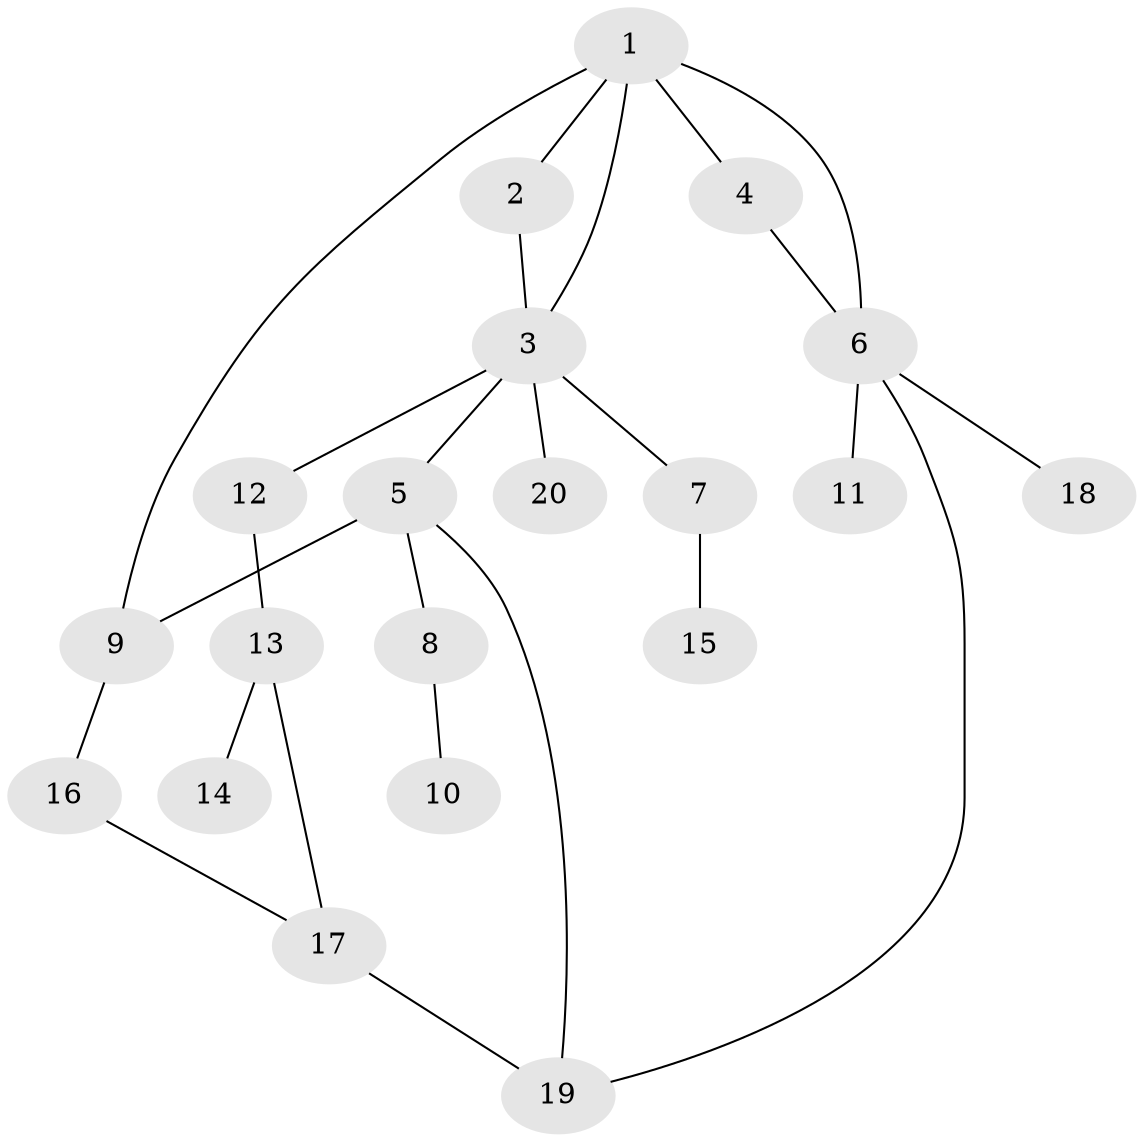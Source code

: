 // Generated by graph-tools (version 1.1) at 2025/46/02/15/25 05:46:28]
// undirected, 20 vertices, 25 edges
graph export_dot {
graph [start="1"]
  node [color=gray90,style=filled];
  1;
  2;
  3;
  4;
  5;
  6;
  7;
  8;
  9;
  10;
  11;
  12;
  13;
  14;
  15;
  16;
  17;
  18;
  19;
  20;
  1 -- 2;
  1 -- 4;
  1 -- 3;
  1 -- 9;
  1 -- 6;
  2 -- 3;
  3 -- 5;
  3 -- 7;
  3 -- 12;
  3 -- 20;
  4 -- 6;
  5 -- 8;
  5 -- 9;
  5 -- 19;
  6 -- 11;
  6 -- 18;
  6 -- 19;
  7 -- 15;
  8 -- 10;
  9 -- 16;
  12 -- 13;
  13 -- 14;
  13 -- 17;
  16 -- 17;
  17 -- 19;
}
